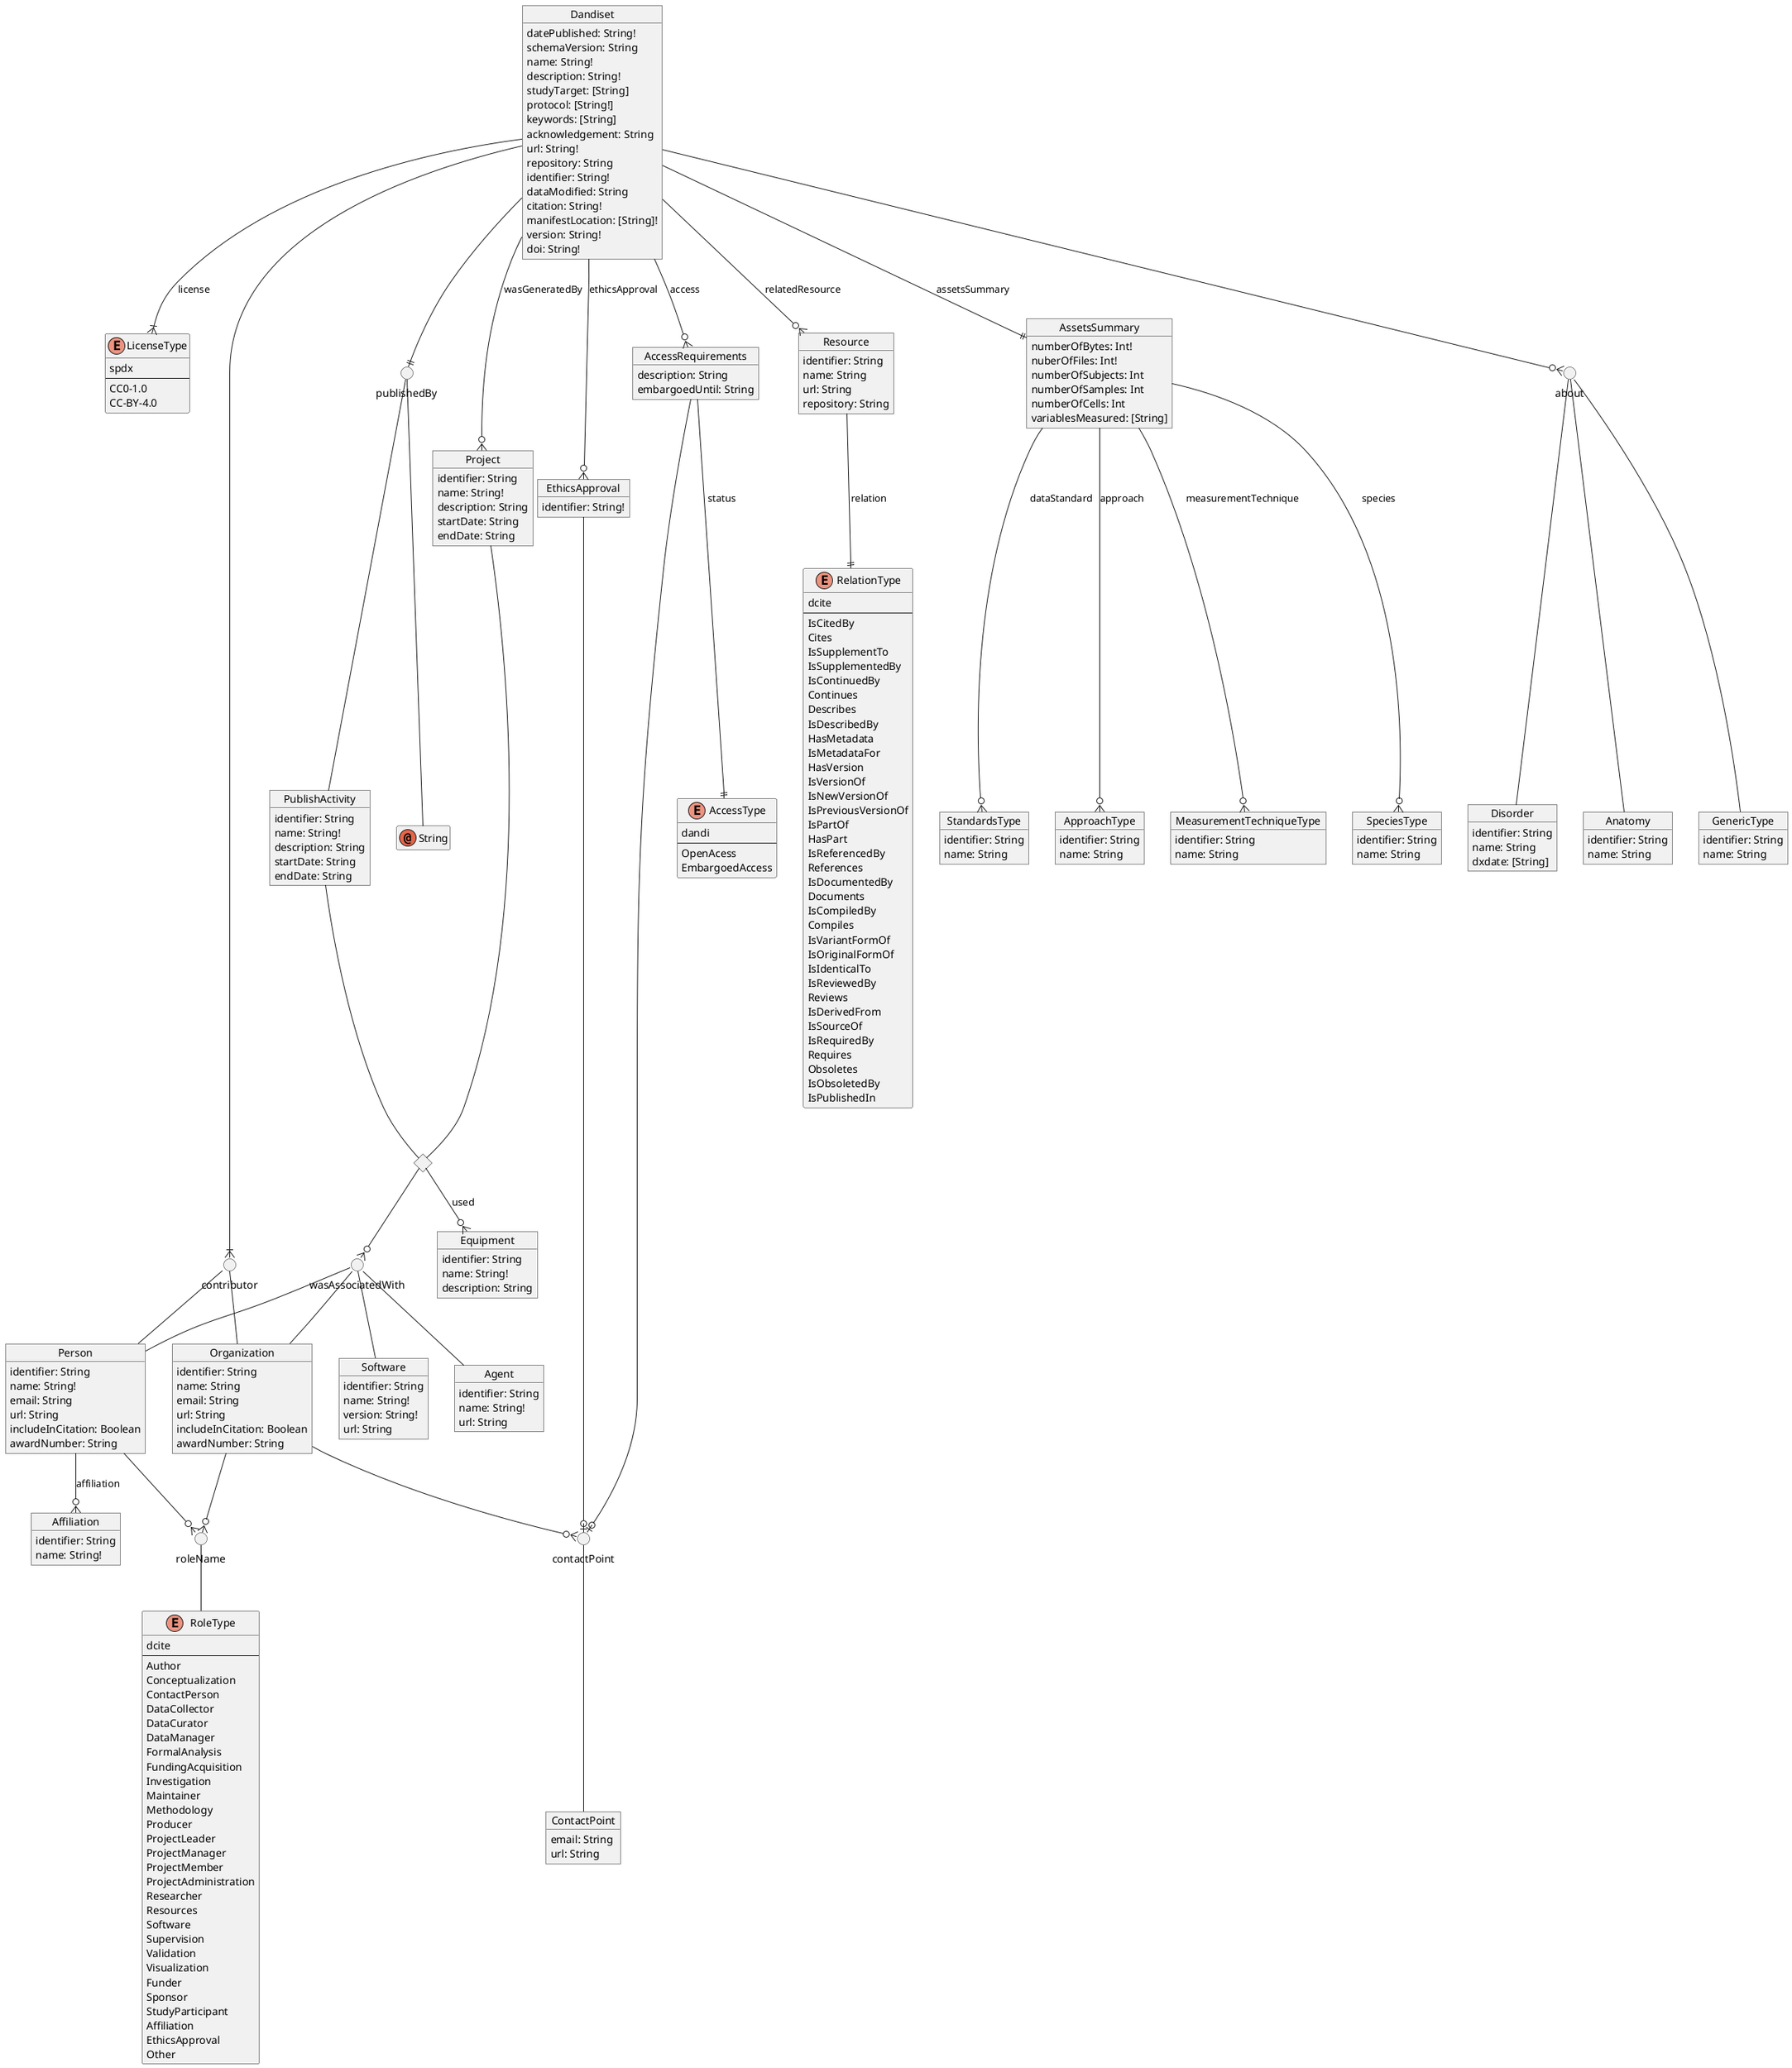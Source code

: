 @startuml

hide empty members

object Dandiset {
    datePublished: String!
    schemaVersion: String
    name: String!
    description: String!
    studyTarget: [String]
    protocol: [String!]
    keywords: [String]
    acknowledgement: String
    url: String!
    repository: String
    identifier: String!
    dataModified: String
    citation: String!
    manifestLocation: [String]!
    version: String!
    doi: String!
}

enum RoleType {
    dcite
    --
    Author
    Conceptualization
    ContactPerson
    DataCollector
    DataCurator
    DataManager
    FormalAnalysis
    FundingAcquisition
    Investigation
    Maintainer
    Methodology
    Producer
    ProjectLeader
    ProjectManager
    ProjectMember
    ProjectAdministration
    Researcher
    Resources
    Software
    Supervision
    Validation
    Visualization
    Funder
    Sponsor
    StudyParticipant
    Affiliation
    EthicsApproval
    Other
}

object Affiliation {
    identifier: String
    name: String!
}

object Person {
    identifier: String
    name: String!
    email: String
    url: String
    includeInCitation: Boolean
    awardNumber: String
}

object ContactPoint {
    email: String
    url: String
}

object Organization {
    identifier: String
    name: String
    email: String
    url: String
    includeInCitation: Boolean
    awardNumber: String
}

object Disorder {
    identifier: String
    name: String
    dxdate: [String]
}

object Anatomy {
    identifier: String
    name: String
}

object GenericType {
    identifier: String
    name: String
}

enum LicenseType {
    spdx
    --
    CC0-1.0
    CC-BY-4.0
}

object EthicsApproval {
    identifier: String!
}

enum AccessType {
    dandi
    --
    OpenAcess
    EmbargoedAccess
}

object AccessRequirements {
    description: String
    embargoedUntil: String
}

enum RelationType {
    dcite
    --
    IsCitedBy
    Cites
    IsSupplementTo
    IsSupplementedBy
    IsContinuedBy
    Continues
    Describes
    IsDescribedBy
    HasMetadata
    IsMetadataFor
    HasVersion
    IsVersionOf
    IsNewVersionOf
    IsPreviousVersionOf
    IsPartOf
    HasPart
    IsReferencedBy
    References
    IsDocumentedBy
    Documents
    IsCompiledBy
    Compiles
    IsVariantFormOf
    IsOriginalFormOf
    IsIdenticalTo
    IsReviewedBy
    Reviews
    IsDerivedFrom
    IsSourceOf
    IsRequiredBy
    Requires
    Obsoletes
    IsObsoletedBy
    IsPublishedIn
}

object Resource {
    identifier: String
    name: String
    url: String
    repository: String
}

object Software {
    identifier: String
    name: String!
    version: String!
    url: String
}

object Agent {
    identifier: String
    name: String!
    url: String
}

object Equipment {
    identifier: String
    name: String!
    description: String
}

object PublishActivity {
    identifier: String
    name: String!
    description: String
    startDate: String
    endDate: String
}

object Project {
    identifier: String
    name: String!
    description: String
    startDate: String
    endDate: String
}

object StandardsType {
    identifier: String
    name: String
}

object ApproachType {
    identifier: String
    name: String
}

object MeasurementTechniqueType {
    identifier: String
    name: String
}

object SpeciesType {
    identifier: String
    name: String
}

object AssetsSummary {
    numberOfBytes: Int!
    nuberOfFiles: Int!
    numberOfSubjects: Int
    numberOfSamples: Int
    numberOfCells: Int
    variablesMeasured: [String]
}

annotation String

circle publishedBy
Dandiset --|| publishedBy
publishedBy -- String
publishedBy -- PublishActivity

circle contributor
Dandiset --|{ contributor
contributor -- Person
contributor -- Organization

circle about
Dandiset --o{ about
about -- Disorder
about -- Anatomy
about -- GenericType

Dandiset --o{ EthicsApproval : ethicsApproval
Dandiset --o{ AccessRequirements : access
Dandiset --o{ Resource : relatedResource
Dandiset --o{ Project : wasGeneratedBy
Dandiset --|| AssetsSummary : assetsSummary
Dandiset --|{ LicenseType : license

circle roleName
roleName -- RoleType
Person --o{ roleName
Organization --o{ roleName

Person --o{ Affiliation : affiliation

circle contactPoint
contactPoint -- ContactPoint
Organization --o{ contactPoint
EthicsApproval --o| contactPoint

AccessRequirements --o| contactPoint
AccessRequirements --|| AccessType : status

Resource --|| RelationType : relation

diamond foo

PublishActivity -- foo
Project -- foo

circle wasAssociatedWith
'Project --o{ wasAssociatedWith
'PublishActivity --o{ wasAssociatedWith
foo --o{ wasAssociatedWith
wasAssociatedWith -- Person
wasAssociatedWith -- Organization
wasAssociatedWith -- Software
wasAssociatedWith -- Agent


'Project --o{ used
'PublishActivity --o{ used
foo --o{ Equipment : used


AssetsSummary --o{ StandardsType : dataStandard
AssetsSummary --o{ ApproachType : approach
AssetsSummary --o{ MeasurementTechniqueType : measurementTechnique
AssetsSummary --o{ SpeciesType : species

@enduml
